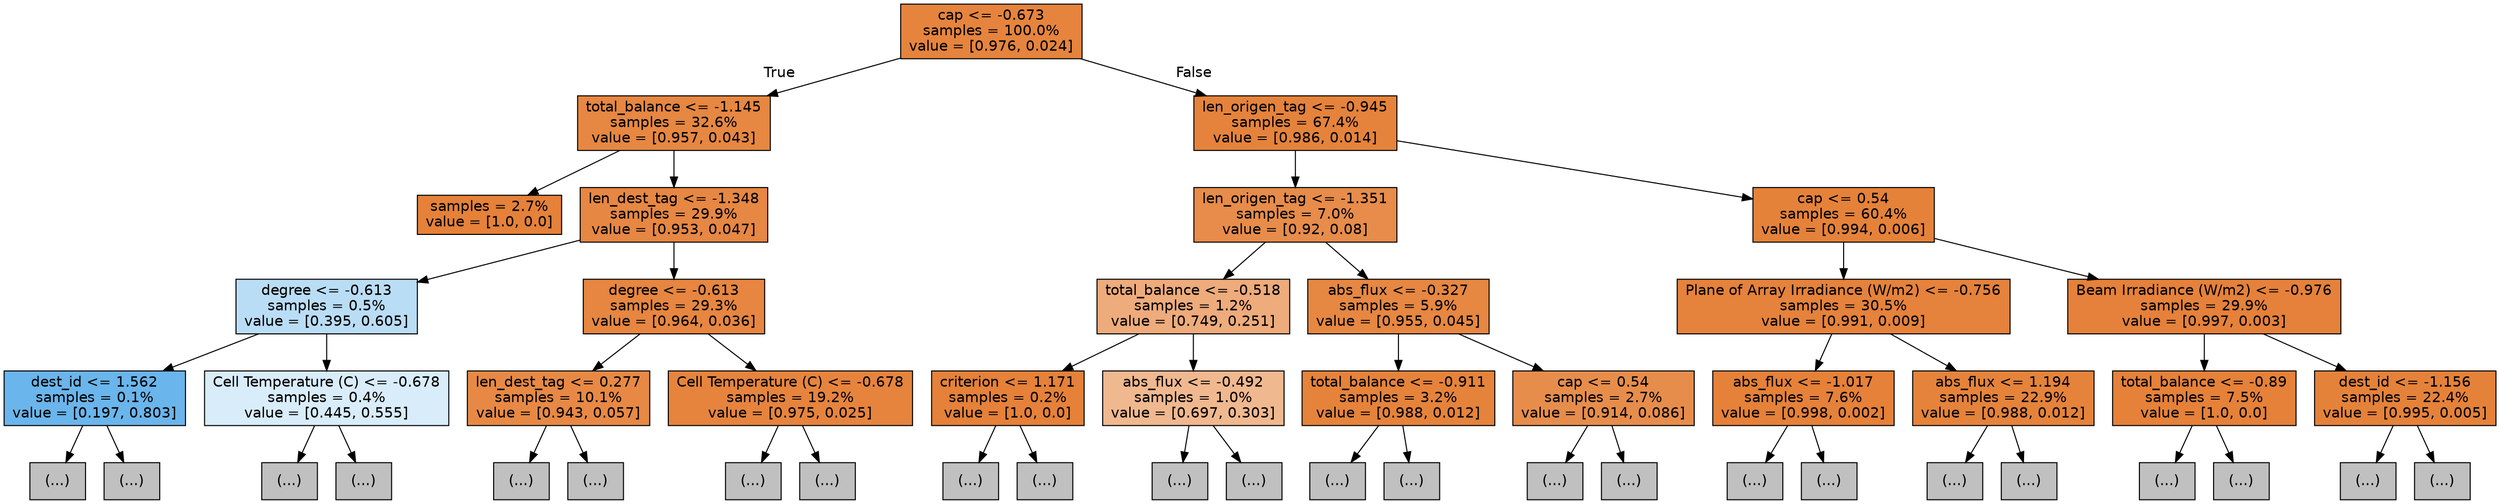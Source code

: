 digraph Tree {
node [shape=box, style="filled", color="black", fontname="helvetica"] ;
edge [fontname="helvetica"] ;
0 [label="cap <= -0.673\nsamples = 100.0%\nvalue = [0.976, 0.024]", fillcolor="#e6843e"] ;
1 [label="total_balance <= -1.145\nsamples = 32.6%\nvalue = [0.957, 0.043]", fillcolor="#e68742"] ;
0 -> 1 [labeldistance=2.5, labelangle=45, headlabel="True"] ;
2 [label="samples = 2.7%\nvalue = [1.0, 0.0]", fillcolor="#e58139"] ;
1 -> 2 ;
3 [label="len_dest_tag <= -1.348\nsamples = 29.9%\nvalue = [0.953, 0.047]", fillcolor="#e68743"] ;
1 -> 3 ;
4 [label="degree <= -0.613\nsamples = 0.5%\nvalue = [0.395, 0.605]", fillcolor="#baddf6"] ;
3 -> 4 ;
5 [label="dest_id <= 1.562\nsamples = 0.1%\nvalue = [0.197, 0.803]", fillcolor="#6ab5eb"] ;
4 -> 5 ;
6 [label="(...)", fillcolor="#C0C0C0"] ;
5 -> 6 ;
45 [label="(...)", fillcolor="#C0C0C0"] ;
5 -> 45 ;
90 [label="Cell Temperature (C) <= -0.678\nsamples = 0.4%\nvalue = [0.445, 0.555]", fillcolor="#d8ecfa"] ;
4 -> 90 ;
91 [label="(...)", fillcolor="#C0C0C0"] ;
90 -> 91 ;
502 [label="(...)", fillcolor="#C0C0C0"] ;
90 -> 502 ;
2259 [label="degree <= -0.613\nsamples = 29.3%\nvalue = [0.964, 0.036]", fillcolor="#e68640"] ;
3 -> 2259 ;
2260 [label="len_dest_tag <= 0.277\nsamples = 10.1%\nvalue = [0.943, 0.057]", fillcolor="#e78945"] ;
2259 -> 2260 ;
2261 [label="(...)", fillcolor="#C0C0C0"] ;
2260 -> 2261 ;
5032 [label="(...)", fillcolor="#C0C0C0"] ;
2260 -> 5032 ;
8415 [label="Cell Temperature (C) <= -0.678\nsamples = 19.2%\nvalue = [0.975, 0.025]", fillcolor="#e6843e"] ;
2259 -> 8415 ;
8416 [label="(...)", fillcolor="#C0C0C0"] ;
8415 -> 8416 ;
9261 [label="(...)", fillcolor="#C0C0C0"] ;
8415 -> 9261 ;
22030 [label="len_origen_tag <= -0.945\nsamples = 67.4%\nvalue = [0.986, 0.014]", fillcolor="#e5833c"] ;
0 -> 22030 [labeldistance=2.5, labelangle=-45, headlabel="False"] ;
22031 [label="len_origen_tag <= -1.351\nsamples = 7.0%\nvalue = [0.92, 0.08]", fillcolor="#e78c4a"] ;
22030 -> 22031 ;
22032 [label="total_balance <= -0.518\nsamples = 1.2%\nvalue = [0.749, 0.251]", fillcolor="#eeab7b"] ;
22031 -> 22032 ;
22033 [label="criterion <= 1.171\nsamples = 0.2%\nvalue = [1.0, 0.0]", fillcolor="#e58139"] ;
22032 -> 22033 ;
22034 [label="(...)", fillcolor="#C0C0C0"] ;
22033 -> 22034 ;
22035 [label="(...)", fillcolor="#C0C0C0"] ;
22033 -> 22035 ;
22046 [label="abs_flux <= -0.492\nsamples = 1.0%\nvalue = [0.697, 0.303]", fillcolor="#f0b88f"] ;
22032 -> 22046 ;
22047 [label="(...)", fillcolor="#C0C0C0"] ;
22046 -> 22047 ;
22878 [label="(...)", fillcolor="#C0C0C0"] ;
22046 -> 22878 ;
25667 [label="abs_flux <= -0.327\nsamples = 5.9%\nvalue = [0.955, 0.045]", fillcolor="#e68742"] ;
22031 -> 25667 ;
25668 [label="total_balance <= -0.911\nsamples = 3.2%\nvalue = [0.988, 0.012]", fillcolor="#e5833b"] ;
25667 -> 25668 ;
25669 [label="(...)", fillcolor="#C0C0C0"] ;
25668 -> 25669 ;
25670 [label="(...)", fillcolor="#C0C0C0"] ;
25668 -> 25670 ;
26779 [label="cap <= 0.54\nsamples = 2.7%\nvalue = [0.914, 0.086]", fillcolor="#e78d4c"] ;
25667 -> 26779 ;
26780 [label="(...)", fillcolor="#C0C0C0"] ;
26779 -> 26780 ;
29759 [label="(...)", fillcolor="#C0C0C0"] ;
26779 -> 29759 ;
31614 [label="cap <= 0.54\nsamples = 60.4%\nvalue = [0.994, 0.006]", fillcolor="#e5823a"] ;
22030 -> 31614 ;
31615 [label="Plane of Array Irradiance (W/m2) <= -0.756\nsamples = 30.5%\nvalue = [0.991, 0.009]", fillcolor="#e5823b"] ;
31614 -> 31615 ;
31616 [label="abs_flux <= -1.017\nsamples = 7.6%\nvalue = [0.998, 0.002]", fillcolor="#e58139"] ;
31615 -> 31616 ;
31617 [label="(...)", fillcolor="#C0C0C0"] ;
31616 -> 31617 ;
31618 [label="(...)", fillcolor="#C0C0C0"] ;
31616 -> 31618 ;
31895 [label="abs_flux <= 1.194\nsamples = 22.9%\nvalue = [0.988, 0.012]", fillcolor="#e5833b"] ;
31615 -> 31895 ;
31896 [label="(...)", fillcolor="#C0C0C0"] ;
31895 -> 31896 ;
36047 [label="(...)", fillcolor="#C0C0C0"] ;
31895 -> 36047 ;
38040 [label="Beam Irradiance (W/m2) <= -0.976\nsamples = 29.9%\nvalue = [0.997, 0.003]", fillcolor="#e5813a"] ;
31614 -> 38040 ;
38041 [label="total_balance <= -0.89\nsamples = 7.5%\nvalue = [1.0, 0.0]", fillcolor="#e58139"] ;
38040 -> 38041 ;
38042 [label="(...)", fillcolor="#C0C0C0"] ;
38041 -> 38042 ;
38057 [label="(...)", fillcolor="#C0C0C0"] ;
38041 -> 38057 ;
38058 [label="dest_id <= -1.156\nsamples = 22.4%\nvalue = [0.995, 0.005]", fillcolor="#e5823a"] ;
38040 -> 38058 ;
38059 [label="(...)", fillcolor="#C0C0C0"] ;
38058 -> 38059 ;
38468 [label="(...)", fillcolor="#C0C0C0"] ;
38058 -> 38468 ;
}